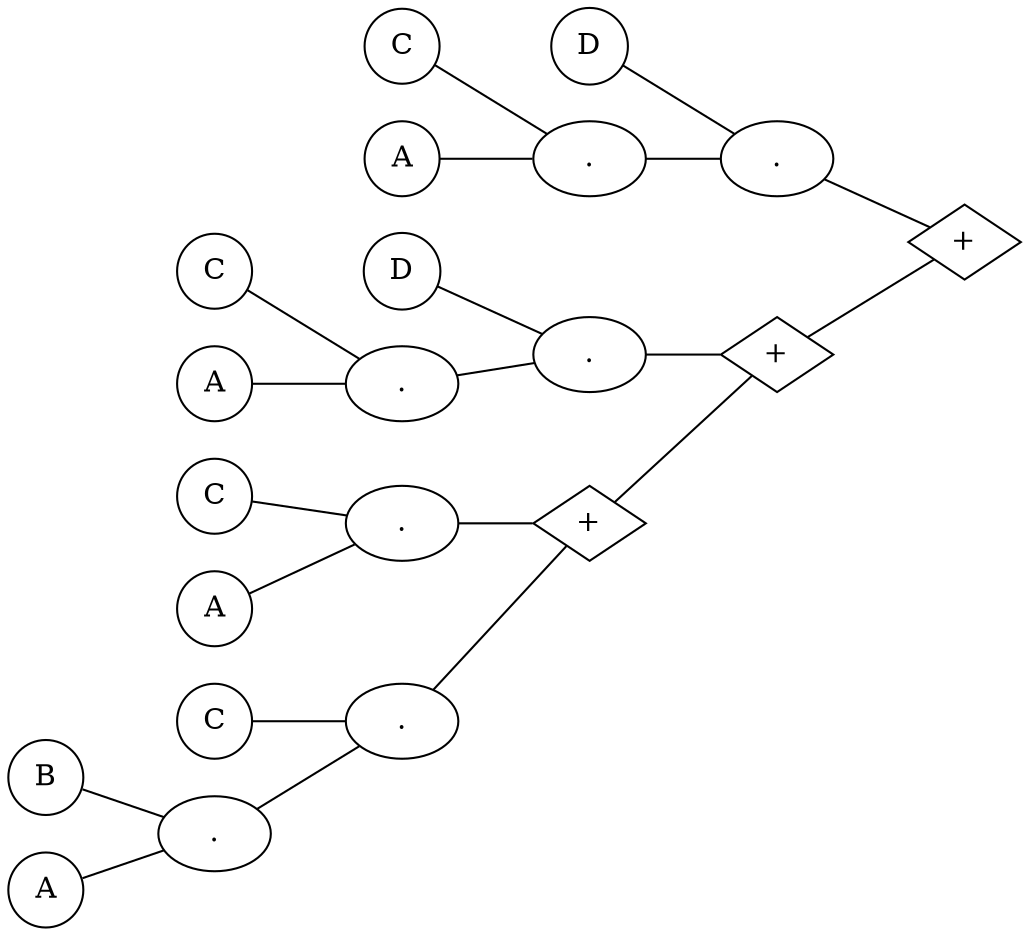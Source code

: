// Boolean Expression
graph {
	rankdir=RL
	or1 [label="+" shape=diamond]
	or1 -- and1
	and1 [label="." shape=ellipse]
	and1 -- d1
	d1 [label=D shape=circle]
	and1 -- and2
	and2 [label="." shape=ellipse]
	and2 -- c1
	c1 [label=C shape=circle]
	and2 -- a1
	a1 [label=A shape=circle]
	or1 -- or2
	or2 [label="+" shape=diamond]
	or2 -- and3
	and3 [label="." shape=ellipse]
	and3 -- d2
	d2 [label=D shape=circle]
	and3 -- and4
	and4 [label="." shape=ellipse]
	and4 -- c2
	c2 [label=C shape=circle]
	and4 -- a2
	a2 [label=A shape=circle]
	or2 -- or3
	or3 [label="+" shape=diamond]
	or3 -- and5
	and5 [label="." shape=ellipse]
	and5 -- c3
	c3 [label=C shape=circle]
	and5 -- a3
	a3 [label=A shape=circle]
	or3 -- and6
	and6 [label="." shape=ellipse]
	and6 -- c4
	c4 [label=C shape=circle]
	and6 -- and7
	and7 [label="." shape=ellipse]
	and7 -- b1
	b1 [label=B shape=circle]
	and7 -- a4
	a4 [label=A shape=circle]
}
